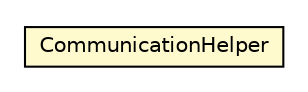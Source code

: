 #!/usr/local/bin/dot
#
# Class diagram 
# Generated by UMLGraph version R5_6-24-gf6e263 (http://www.umlgraph.org/)
#

digraph G {
	edge [fontname="Helvetica",fontsize=10,labelfontname="Helvetica",labelfontsize=10];
	node [fontname="Helvetica",fontsize=10,shape=plaintext];
	nodesep=0.25;
	ranksep=0.5;
	// org.universAAL.ri.gateway.communicator.service.CommunicationHelper
	c2782549 [label=<<table title="org.universAAL.ri.gateway.communicator.service.CommunicationHelper" border="0" cellborder="1" cellspacing="0" cellpadding="2" port="p" bgcolor="lemonChiffon" href="./CommunicationHelper.html">
		<tr><td><table border="0" cellspacing="0" cellpadding="1">
<tr><td align="center" balign="center"> CommunicationHelper </td></tr>
		</table></td></tr>
		</table>>, URL="./CommunicationHelper.html", fontname="Helvetica", fontcolor="black", fontsize=10.0];
}


